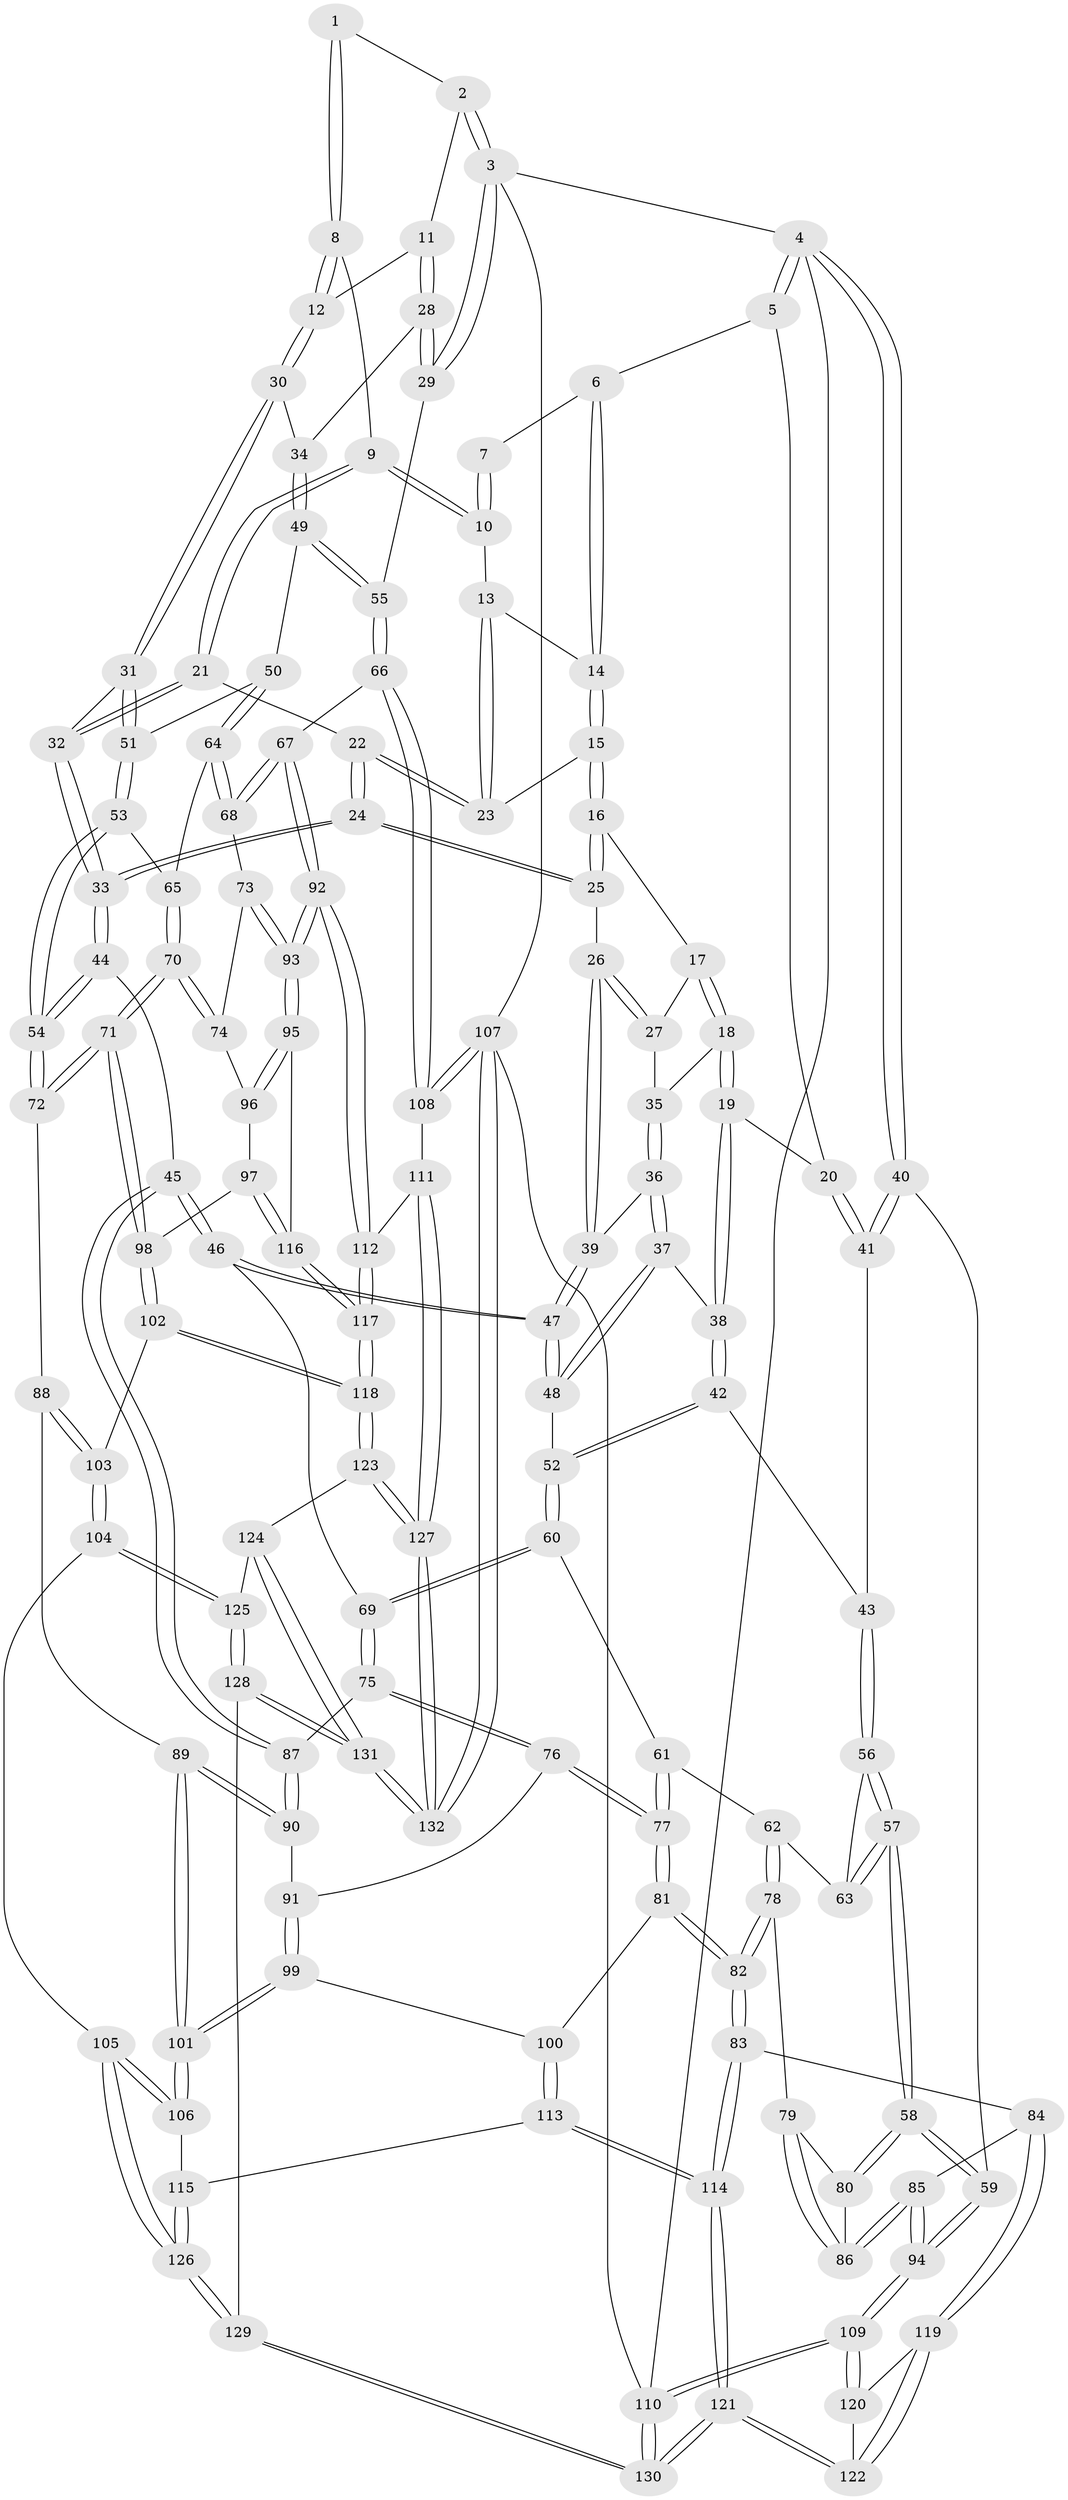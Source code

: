 // Generated by graph-tools (version 1.1) at 2025/00/03/09/25 05:00:02]
// undirected, 132 vertices, 327 edges
graph export_dot {
graph [start="1"]
  node [color=gray90,style=filled];
  1 [pos="+0.6701976072028232+0"];
  2 [pos="+0.7828229993253836+0"];
  3 [pos="+1+0"];
  4 [pos="+0+0"];
  5 [pos="+0.19762450631657036+0"];
  6 [pos="+0.2129033372773745+0"];
  7 [pos="+0.6455309611280979+0"];
  8 [pos="+0.6556317605636806+0.2178946912330617"];
  9 [pos="+0.6426314891221765+0.21980035672550716"];
  10 [pos="+0.5740459919140737+0"];
  11 [pos="+0.8130807574858242+0.17489635191725766"];
  12 [pos="+0.7742732078871026+0.21497853942725134"];
  13 [pos="+0.540871492415361+0.039025836318915146"];
  14 [pos="+0.3548077817229706+0.05013840317527983"];
  15 [pos="+0.3840858662695418+0.15004837691479672"];
  16 [pos="+0.35279377615364504+0.20143616376345164"];
  17 [pos="+0.31746179290258036+0.21877533241521172"];
  18 [pos="+0.23098362447577772+0.2424450870936147"];
  19 [pos="+0.17987406516858878+0.24219684867095753"];
  20 [pos="+0.1647273496292668+0.23679497576840947"];
  21 [pos="+0.6321944296824995+0.22514623364617775"];
  22 [pos="+0.5641727362460205+0.22668759276370387"];
  23 [pos="+0.4889088085696988+0.14544019228808358"];
  24 [pos="+0.47712790236891794+0.32675397861862826"];
  25 [pos="+0.4728146575963064+0.32606213793553046"];
  26 [pos="+0.41498828648992014+0.3569127808965474"];
  27 [pos="+0.36414692244604874+0.33960642066481733"];
  28 [pos="+1+0.24695417230363997"];
  29 [pos="+1+0.24186890665485958"];
  30 [pos="+0.7770055885250697+0.2427960077733235"];
  31 [pos="+0.7172204803220018+0.40885824620617633"];
  32 [pos="+0.6258263512689861+0.4101644556053944"];
  33 [pos="+0.554699407456753+0.45718281402997696"];
  34 [pos="+0.8759613805525794+0.3938088987999435"];
  35 [pos="+0.31689372834933466+0.35931954006969885"];
  36 [pos="+0.3167000284519835+0.37873234484515017"];
  37 [pos="+0.27996793075670096+0.4242735058317541"];
  38 [pos="+0.23463824424006058+0.40379211012960453"];
  39 [pos="+0.38315207837001336+0.408394376022713"];
  40 [pos="+0+0.24395172088836556"];
  41 [pos="+0.05749625970937575+0.27598081511573885"];
  42 [pos="+0.1820312865587693+0.45720545443956423"];
  43 [pos="+0.1108044920067009+0.436638817273229"];
  44 [pos="+0.5371545693113268+0.5196168402925465"];
  45 [pos="+0.5236411068547739+0.5250023350589427"];
  46 [pos="+0.38307666519257577+0.5219430161723646"];
  47 [pos="+0.3806354335998561+0.5168838935084265"];
  48 [pos="+0.28840478283940246+0.44204580623621004"];
  49 [pos="+0.8610807082236742+0.4385720223525969"];
  50 [pos="+0.8457314101079736+0.45252084585201025"];
  51 [pos="+0.7462910340424022+0.43809933604988927"];
  52 [pos="+0.21133991392728887+0.5193366154377879"];
  53 [pos="+0.7215487200779597+0.5230876358261279"];
  54 [pos="+0.6075536805877687+0.5779808438716993"];
  55 [pos="+1+0.5666753058555883"];
  56 [pos="+0.09735695885015118+0.465758568902799"];
  57 [pos="+0+0.5425981382306357"];
  58 [pos="+0+0.5704152777257498"];
  59 [pos="+0+0.5699444708292287"];
  60 [pos="+0.21227474803935387+0.5333063896744341"];
  61 [pos="+0.173844462067712+0.5741845338020919"];
  62 [pos="+0.15535210678084033+0.5787977695938423"];
  63 [pos="+0.12622446188928937+0.5455885066905538"];
  64 [pos="+0.8471196386457451+0.5187987486625814"];
  65 [pos="+0.7671061686213436+0.5585150851174212"];
  66 [pos="+1+0.5764212286597937"];
  67 [pos="+1+0.6202022368336797"];
  68 [pos="+0.8994177376313925+0.6032566515621333"];
  69 [pos="+0.3468112226254107+0.5634210262819678"];
  70 [pos="+0.7638811835878366+0.6607719360872316"];
  71 [pos="+0.7050134309617284+0.6907394104717063"];
  72 [pos="+0.6347037711242043+0.6359587275048134"];
  73 [pos="+0.832230220807697+0.6530768712729101"];
  74 [pos="+0.7756789756539599+0.6606711807641481"];
  75 [pos="+0.3328219739989728+0.6331098698317996"];
  76 [pos="+0.3233991689442114+0.6617230799377607"];
  77 [pos="+0.2745623172458026+0.68526856765876"];
  78 [pos="+0.15394393142507548+0.5805296693793586"];
  79 [pos="+0.1313874472983815+0.5934633520941073"];
  80 [pos="+0.0042387592064860565+0.6097130091555123"];
  81 [pos="+0.2700795641389077+0.6909223723331461"];
  82 [pos="+0.16675117007334803+0.7604814783461022"];
  83 [pos="+0.1572070968117332+0.7711114756299905"];
  84 [pos="+0.14094051834934446+0.7724240736225992"];
  85 [pos="+0.11697976928377914+0.7558338019307879"];
  86 [pos="+0.09096719592094991+0.6918637777200297"];
  87 [pos="+0.47997960998021877+0.6457451588628152"];
  88 [pos="+0.53495910417734+0.7327877718042934"];
  89 [pos="+0.49746075993874833+0.7317375541267834"];
  90 [pos="+0.4736394638429419+0.689038389394716"];
  91 [pos="+0.3568595913004911+0.6904583660788016"];
  92 [pos="+0.9036743413164523+0.7925804168293549"];
  93 [pos="+0.898116829389612+0.7902752444663743"];
  94 [pos="+0+0.727647042530455"];
  95 [pos="+0.8975464426951592+0.7902893279474649"];
  96 [pos="+0.8189053655834521+0.7367130148570695"];
  97 [pos="+0.7667927562228122+0.7993654732531171"];
  98 [pos="+0.7041224664604423+0.7557388549543093"];
  99 [pos="+0.3963942024918271+0.7960680279358746"];
  100 [pos="+0.3200415720166871+0.8161869446155627"];
  101 [pos="+0.4378316347984997+0.8185612362297799"];
  102 [pos="+0.6503592590979113+0.8123150478844235"];
  103 [pos="+0.6151145016208156+0.8304460477961432"];
  104 [pos="+0.5868696760068793+0.8741438902599912"];
  105 [pos="+0.4808758889941452+0.880412208752491"];
  106 [pos="+0.43798307505938916+0.8189952422160929"];
  107 [pos="+1+1"];
  108 [pos="+1+0.9628379267360118"];
  109 [pos="+0+0.9010478887518563"];
  110 [pos="+0+1"];
  111 [pos="+0.9411799217395687+0.8585521782650155"];
  112 [pos="+0.9324343080493508+0.852566546875841"];
  113 [pos="+0.2598727012558838+0.8792391016889104"];
  114 [pos="+0.2513227953499482+0.8816818799273619"];
  115 [pos="+0.3385632331433615+0.904306941344801"];
  116 [pos="+0.7761993501185821+0.8068944615219611"];
  117 [pos="+0.7833917611682811+0.9404499873422497"];
  118 [pos="+0.7723882700352998+0.9613590014698431"];
  119 [pos="+0.09013535570916488+0.8461399011901948"];
  120 [pos="+0+0.8967067855940286"];
  121 [pos="+0.1882131366733371+1"];
  122 [pos="+0.17922439495843462+1"];
  123 [pos="+0.767742550024303+0.9823999937747893"];
  124 [pos="+0.6418975157136522+0.9407494959958248"];
  125 [pos="+0.607349662522643+0.9226354087181152"];
  126 [pos="+0.42937903188239657+1"];
  127 [pos="+0.8339006088063696+1"];
  128 [pos="+0.4596367173147087+1"];
  129 [pos="+0.42247427601893517+1"];
  130 [pos="+0.21657867429159+1"];
  131 [pos="+0.61495566692762+1"];
  132 [pos="+0.8489800881879034+1"];
  1 -- 2;
  1 -- 8;
  1 -- 8;
  2 -- 3;
  2 -- 3;
  2 -- 11;
  3 -- 4;
  3 -- 29;
  3 -- 29;
  3 -- 107;
  4 -- 5;
  4 -- 5;
  4 -- 40;
  4 -- 40;
  4 -- 110;
  5 -- 6;
  5 -- 20;
  6 -- 7;
  6 -- 14;
  6 -- 14;
  7 -- 10;
  7 -- 10;
  8 -- 9;
  8 -- 12;
  8 -- 12;
  9 -- 10;
  9 -- 10;
  9 -- 21;
  9 -- 21;
  10 -- 13;
  11 -- 12;
  11 -- 28;
  11 -- 28;
  12 -- 30;
  12 -- 30;
  13 -- 14;
  13 -- 23;
  13 -- 23;
  14 -- 15;
  14 -- 15;
  15 -- 16;
  15 -- 16;
  15 -- 23;
  16 -- 17;
  16 -- 25;
  16 -- 25;
  17 -- 18;
  17 -- 18;
  17 -- 27;
  18 -- 19;
  18 -- 19;
  18 -- 35;
  19 -- 20;
  19 -- 38;
  19 -- 38;
  20 -- 41;
  20 -- 41;
  21 -- 22;
  21 -- 32;
  21 -- 32;
  22 -- 23;
  22 -- 23;
  22 -- 24;
  22 -- 24;
  24 -- 25;
  24 -- 25;
  24 -- 33;
  24 -- 33;
  25 -- 26;
  26 -- 27;
  26 -- 27;
  26 -- 39;
  26 -- 39;
  27 -- 35;
  28 -- 29;
  28 -- 29;
  28 -- 34;
  29 -- 55;
  30 -- 31;
  30 -- 31;
  30 -- 34;
  31 -- 32;
  31 -- 51;
  31 -- 51;
  32 -- 33;
  32 -- 33;
  33 -- 44;
  33 -- 44;
  34 -- 49;
  34 -- 49;
  35 -- 36;
  35 -- 36;
  36 -- 37;
  36 -- 37;
  36 -- 39;
  37 -- 38;
  37 -- 48;
  37 -- 48;
  38 -- 42;
  38 -- 42;
  39 -- 47;
  39 -- 47;
  40 -- 41;
  40 -- 41;
  40 -- 59;
  41 -- 43;
  42 -- 43;
  42 -- 52;
  42 -- 52;
  43 -- 56;
  43 -- 56;
  44 -- 45;
  44 -- 54;
  44 -- 54;
  45 -- 46;
  45 -- 46;
  45 -- 87;
  45 -- 87;
  46 -- 47;
  46 -- 47;
  46 -- 69;
  47 -- 48;
  47 -- 48;
  48 -- 52;
  49 -- 50;
  49 -- 55;
  49 -- 55;
  50 -- 51;
  50 -- 64;
  50 -- 64;
  51 -- 53;
  51 -- 53;
  52 -- 60;
  52 -- 60;
  53 -- 54;
  53 -- 54;
  53 -- 65;
  54 -- 72;
  54 -- 72;
  55 -- 66;
  55 -- 66;
  56 -- 57;
  56 -- 57;
  56 -- 63;
  57 -- 58;
  57 -- 58;
  57 -- 63;
  57 -- 63;
  58 -- 59;
  58 -- 59;
  58 -- 80;
  58 -- 80;
  59 -- 94;
  59 -- 94;
  60 -- 61;
  60 -- 69;
  60 -- 69;
  61 -- 62;
  61 -- 77;
  61 -- 77;
  62 -- 63;
  62 -- 78;
  62 -- 78;
  64 -- 65;
  64 -- 68;
  64 -- 68;
  65 -- 70;
  65 -- 70;
  66 -- 67;
  66 -- 108;
  66 -- 108;
  67 -- 68;
  67 -- 68;
  67 -- 92;
  67 -- 92;
  68 -- 73;
  69 -- 75;
  69 -- 75;
  70 -- 71;
  70 -- 71;
  70 -- 74;
  70 -- 74;
  71 -- 72;
  71 -- 72;
  71 -- 98;
  71 -- 98;
  72 -- 88;
  73 -- 74;
  73 -- 93;
  73 -- 93;
  74 -- 96;
  75 -- 76;
  75 -- 76;
  75 -- 87;
  76 -- 77;
  76 -- 77;
  76 -- 91;
  77 -- 81;
  77 -- 81;
  78 -- 79;
  78 -- 82;
  78 -- 82;
  79 -- 80;
  79 -- 86;
  79 -- 86;
  80 -- 86;
  81 -- 82;
  81 -- 82;
  81 -- 100;
  82 -- 83;
  82 -- 83;
  83 -- 84;
  83 -- 114;
  83 -- 114;
  84 -- 85;
  84 -- 119;
  84 -- 119;
  85 -- 86;
  85 -- 86;
  85 -- 94;
  85 -- 94;
  87 -- 90;
  87 -- 90;
  88 -- 89;
  88 -- 103;
  88 -- 103;
  89 -- 90;
  89 -- 90;
  89 -- 101;
  89 -- 101;
  90 -- 91;
  91 -- 99;
  91 -- 99;
  92 -- 93;
  92 -- 93;
  92 -- 112;
  92 -- 112;
  93 -- 95;
  93 -- 95;
  94 -- 109;
  94 -- 109;
  95 -- 96;
  95 -- 96;
  95 -- 116;
  96 -- 97;
  97 -- 98;
  97 -- 116;
  97 -- 116;
  98 -- 102;
  98 -- 102;
  99 -- 100;
  99 -- 101;
  99 -- 101;
  100 -- 113;
  100 -- 113;
  101 -- 106;
  101 -- 106;
  102 -- 103;
  102 -- 118;
  102 -- 118;
  103 -- 104;
  103 -- 104;
  104 -- 105;
  104 -- 125;
  104 -- 125;
  105 -- 106;
  105 -- 106;
  105 -- 126;
  105 -- 126;
  106 -- 115;
  107 -- 108;
  107 -- 108;
  107 -- 132;
  107 -- 132;
  107 -- 110;
  108 -- 111;
  109 -- 110;
  109 -- 110;
  109 -- 120;
  109 -- 120;
  110 -- 130;
  110 -- 130;
  111 -- 112;
  111 -- 127;
  111 -- 127;
  112 -- 117;
  112 -- 117;
  113 -- 114;
  113 -- 114;
  113 -- 115;
  114 -- 121;
  114 -- 121;
  115 -- 126;
  115 -- 126;
  116 -- 117;
  116 -- 117;
  117 -- 118;
  117 -- 118;
  118 -- 123;
  118 -- 123;
  119 -- 120;
  119 -- 122;
  119 -- 122;
  120 -- 122;
  121 -- 122;
  121 -- 122;
  121 -- 130;
  121 -- 130;
  123 -- 124;
  123 -- 127;
  123 -- 127;
  124 -- 125;
  124 -- 131;
  124 -- 131;
  125 -- 128;
  125 -- 128;
  126 -- 129;
  126 -- 129;
  127 -- 132;
  127 -- 132;
  128 -- 129;
  128 -- 131;
  128 -- 131;
  129 -- 130;
  129 -- 130;
  131 -- 132;
  131 -- 132;
}
